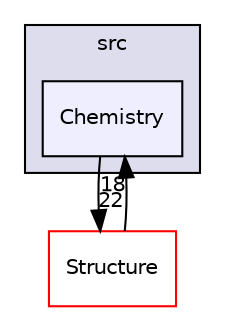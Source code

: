 digraph "src/Chemistry" {
  compound=true
  node [ fontsize="10", fontname="Helvetica"];
  edge [ labelfontsize="10", labelfontname="Helvetica"];
  subgraph clusterdir_68267d1309a1af8e8297ef4c3efbcdba {
    graph [ bgcolor="#ddddee", pencolor="black", label="src" fontname="Helvetica", fontsize="10", URL="dir_68267d1309a1af8e8297ef4c3efbcdba.html"]
  dir_400cfe33e5b80c06f15a3edb696f8c55 [shape=box, label="Chemistry", style="filled", fillcolor="#eeeeff", pencolor="black", URL="dir_400cfe33e5b80c06f15a3edb696f8c55.html"];
  }
  dir_1e943b2a5906122ddf396bc604857988 [shape=box label="Structure" fillcolor="white" style="filled" color="red" URL="dir_1e943b2a5906122ddf396bc604857988.html"];
  dir_1e943b2a5906122ddf396bc604857988->dir_400cfe33e5b80c06f15a3edb696f8c55 [headlabel="18", labeldistance=1.5 headhref="dir_000012_000001.html"];
  dir_400cfe33e5b80c06f15a3edb696f8c55->dir_1e943b2a5906122ddf396bc604857988 [headlabel="22", labeldistance=1.5 headhref="dir_000001_000012.html"];
}
